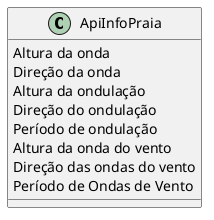 @startuml class
class ApiInfoPraia {
  Altura da onda
  Direção da onda
  Altura da ondulação
  Direção do ondulação
  Período de ondulação
  Altura da onda do vento
  Direção das ondas do vento
  Período de Ondas de Vento
}
@enduml